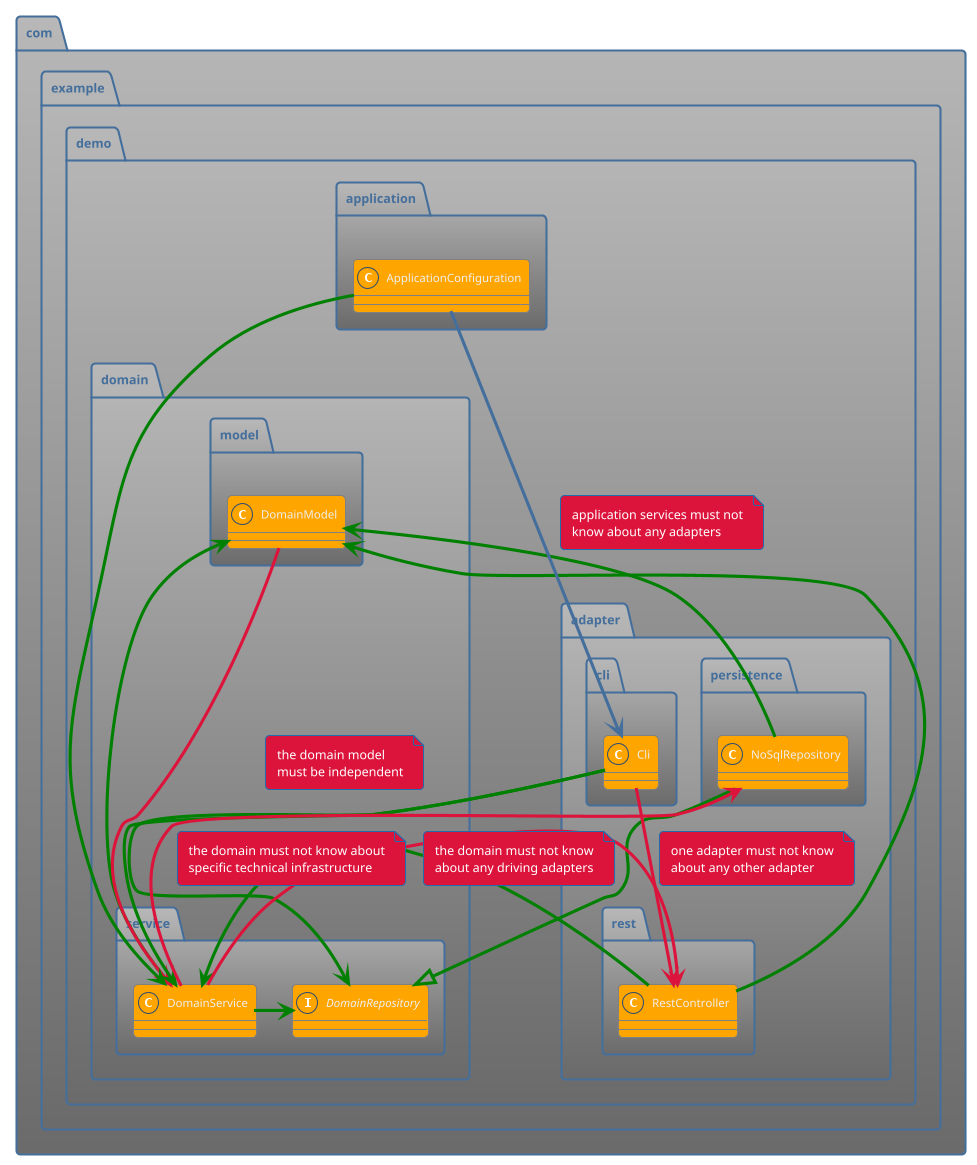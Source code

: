 @startuml
!theme  spacelab

skinparam componentStyle uml2

skinparam class {
  BorderColor #grey
  BackgroundColor #orange
}

package com.example.demo.domain {
    package model {
        class DomainModel
    }
    package service {
        class DomainService
        interface DomainRepository
    }
}

package com.example.demo.application {
    class ApplicationConfiguration
}

package com.example.demo.adapter {
    package cli {
        class Cli
    }
    package persistence {
        class NoSqlRepository
    }
    package rest {
        class RestController
    }
}

DomainService --> DomainModel #green
DomainService -right-> DomainRepository #green

ApplicationConfiguration ---> DomainService #green
Cli --> DomainService #green
Cli --> DomainRepository #green
NoSqlRepository --|> DomainRepository #green
NoSqlRepository --> DomainModel #green
RestController -> DomainService #green
RestController --> DomainModel #green

DomainModel ---> DomainService #crimson
note right on link #crimson: the domain model\nmust be independent

DomainService --> RestController #crimson
note right on link #crimson: the domain must not know\nabout any driving adapters
DomainService --> NoSqlRepository #crimson
note right on link #crimson: the domain must not know about\nspecific technical infrastructure

ApplicationConfiguration ---> Cli
note right on link #crimson: application services must not\nknow about any adapters

Cli --> RestController #crimson
note right on link #crimson: one adapter must not know\nabout any other adapter

@enduml
